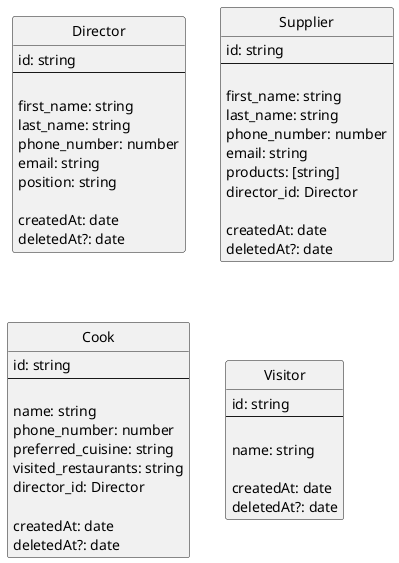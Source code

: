 @startuml

' hide "E" circle
hide circle

' straight arrows
' skinparam linetype ortho

entity Director {
  id: string
  --

  first_name: string
  last_name: string
  phone_number: number
  email: string
  position: string

  createdAt: date
  deletedAt?: date
}


entity Supplier {
  id: string
  --

  first_name: string
  last_name: string
  phone_number: number
  email: string
  products: [string]
  director_id: Director

  createdAt: date
  deletedAt?: date
}


entity Cook {
  id: string
  --

  name: string
  phone_number: number
  preferred_cuisine: string
  visited_restaurants: string
  director_id: Director

  createdAt: date
  deletedAt?: date
}


entity Visitor {
  id: string
  --

  name: string

  createdAt: date
  deletedAt?: date
}

@enduml